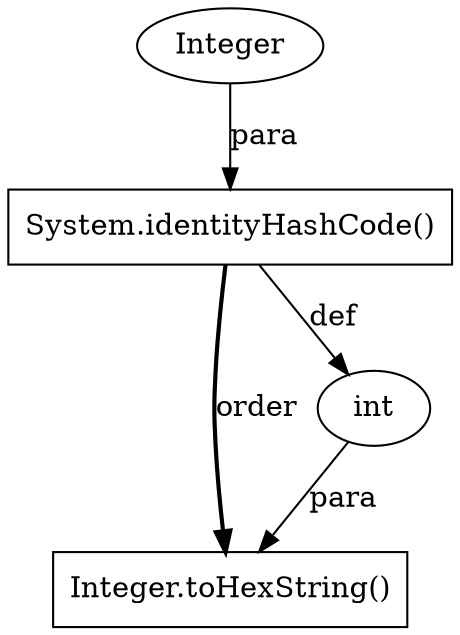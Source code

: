 digraph "AUG" {

  1 [ label="Integer.toHexString()" shape="box" ];
  2 [ label="int" shape="ellipse" ];
  3 [ label="System.identityHashCode()" shape="box" ];
  4 [ label="Integer" shape="ellipse" ];
  3 -> 1 [ label="order" style="bold" ];
  2 -> 1 [ label="para" style="solid" ];
  3 -> 2 [ label="def" style="solid" ];
  4 -> 3 [ label="para" style="solid" ];
}
